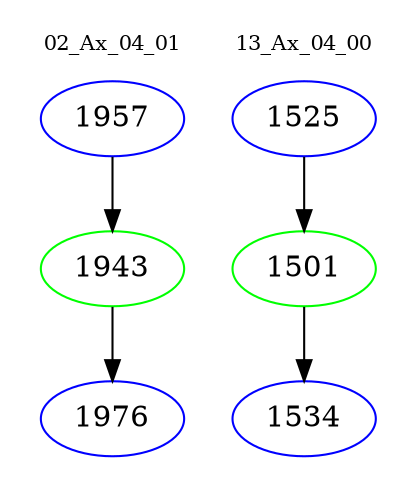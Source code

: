 digraph{
subgraph cluster_0 {
color = white
label = "02_Ax_04_01";
fontsize=10;
T0_1957 [label="1957", color="blue"]
T0_1957 -> T0_1943 [color="black"]
T0_1943 [label="1943", color="green"]
T0_1943 -> T0_1976 [color="black"]
T0_1976 [label="1976", color="blue"]
}
subgraph cluster_1 {
color = white
label = "13_Ax_04_00";
fontsize=10;
T1_1525 [label="1525", color="blue"]
T1_1525 -> T1_1501 [color="black"]
T1_1501 [label="1501", color="green"]
T1_1501 -> T1_1534 [color="black"]
T1_1534 [label="1534", color="blue"]
}
}
